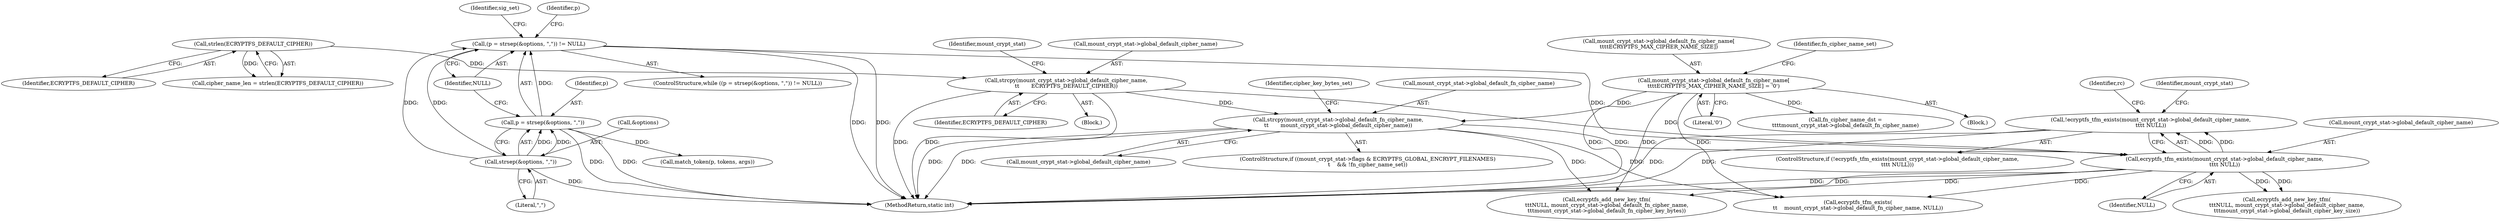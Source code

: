 digraph "0_linux_764355487ea220fdc2faf128d577d7f679b91f97_0@API" {
"1000485" [label="(Call,!ecryptfs_tfm_exists(mount_crypt_stat->global_default_cipher_name,\n\t\t\t\t NULL))"];
"1000486" [label="(Call,ecryptfs_tfm_exists(mount_crypt_stat->global_default_cipher_name,\n\t\t\t\t NULL))"];
"1000436" [label="(Call,strcpy(mount_crypt_stat->global_default_cipher_name,\n\t\t       ECRYPTFS_DEFAULT_CIPHER))"];
"1000430" [label="(Call,strlen(ECRYPTFS_DEFAULT_CIPHER))"];
"1000450" [label="(Call,strcpy(mount_crypt_stat->global_default_fn_cipher_name,\n\t\t       mount_crypt_stat->global_default_cipher_name))"];
"1000352" [label="(Call,mount_crypt_stat->global_default_fn_cipher_name[\n\t\t\t\tECRYPTFS_MAX_CIPHER_NAME_SIZE] = '\0')"];
"1000166" [label="(Call,(p = strsep(&options, \",\")) != NULL)"];
"1000167" [label="(Call,p = strsep(&options, \",\"))"];
"1000169" [label="(Call,strsep(&options, \",\"))"];
"1000529" [label="(Call,ecryptfs_add_new_key_tfm(\n\t\t\tNULL, mount_crypt_stat->global_default_fn_cipher_name,\n\t\t\tmount_crypt_stat->global_default_fn_cipher_key_bytes))"];
"1000168" [label="(Identifier,p)"];
"1000459" [label="(Identifier,cipher_key_bytes_set)"];
"1000440" [label="(Identifier,ECRYPTFS_DEFAULT_CIPHER)"];
"1000450" [label="(Call,strcpy(mount_crypt_stat->global_default_fn_cipher_name,\n\t\t       mount_crypt_stat->global_default_cipher_name))"];
"1000451" [label="(Call,mount_crypt_stat->global_default_fn_cipher_name)"];
"1000182" [label="(Call,match_token(p, tokens, args))"];
"1000486" [label="(Call,ecryptfs_tfm_exists(mount_crypt_stat->global_default_cipher_name,\n\t\t\t\t NULL))"];
"1000441" [label="(ControlStructure,if ((mount_crypt_stat->flags & ECRYPTFS_GLOBAL_ENCRYPT_FILENAMES)\n\t    && !fn_cipher_name_set))"];
"1000426" [label="(Block,)"];
"1000485" [label="(Call,!ecryptfs_tfm_exists(mount_crypt_stat->global_default_cipher_name,\n\t\t\t\t NULL))"];
"1000169" [label="(Call,strsep(&options, \",\"))"];
"1000413" [label="(Identifier,sig_set)"];
"1000360" [label="(Identifier,fn_cipher_name_set)"];
"1000170" [label="(Call,&options)"];
"1000166" [label="(Call,(p = strsep(&options, \",\")) != NULL)"];
"1000521" [label="(Call,ecryptfs_tfm_exists(\n\t\t    mount_crypt_stat->global_default_fn_cipher_name, NULL))"];
"1000493" [label="(Identifier,rc)"];
"1000353" [label="(Call,mount_crypt_stat->global_default_fn_cipher_name[\n\t\t\t\tECRYPTFS_MAX_CIPHER_NAME_SIZE])"];
"1000437" [label="(Call,mount_crypt_stat->global_default_cipher_name)"];
"1000560" [label="(MethodReturn,static int)"];
"1000517" [label="(Identifier,mount_crypt_stat)"];
"1000454" [label="(Call,mount_crypt_stat->global_default_cipher_name)"];
"1000178" [label="(Identifier,p)"];
"1000358" [label="(Literal,'\0')"];
"1000494" [label="(Call,ecryptfs_add_new_key_tfm(\n\t\t\tNULL, mount_crypt_stat->global_default_cipher_name,\n\t\t\tmount_crypt_stat->global_default_cipher_key_size))"];
"1000436" [label="(Call,strcpy(mount_crypt_stat->global_default_cipher_name,\n\t\t       ECRYPTFS_DEFAULT_CIPHER))"];
"1000352" [label="(Call,mount_crypt_stat->global_default_fn_cipher_name[\n\t\t\t\tECRYPTFS_MAX_CIPHER_NAME_SIZE] = '\0')"];
"1000428" [label="(Call,cipher_name_len = strlen(ECRYPTFS_DEFAULT_CIPHER))"];
"1000173" [label="(Identifier,NULL)"];
"1000487" [label="(Call,mount_crypt_stat->global_default_cipher_name)"];
"1000165" [label="(ControlStructure,while ((p = strsep(&options, \",\")) != NULL))"];
"1000343" [label="(Call,fn_cipher_name_dst =\n\t\t\t\tmount_crypt_stat->global_default_fn_cipher_name)"];
"1000445" [label="(Identifier,mount_crypt_stat)"];
"1000431" [label="(Identifier,ECRYPTFS_DEFAULT_CIPHER)"];
"1000490" [label="(Identifier,NULL)"];
"1000484" [label="(ControlStructure,if (!ecryptfs_tfm_exists(mount_crypt_stat->global_default_cipher_name,\n\t\t\t\t NULL)))"];
"1000167" [label="(Call,p = strsep(&options, \",\"))"];
"1000430" [label="(Call,strlen(ECRYPTFS_DEFAULT_CIPHER))"];
"1000188" [label="(Block,)"];
"1000172" [label="(Literal,\",\")"];
"1000485" -> "1000484"  [label="AST: "];
"1000485" -> "1000486"  [label="CFG: "];
"1000486" -> "1000485"  [label="AST: "];
"1000493" -> "1000485"  [label="CFG: "];
"1000517" -> "1000485"  [label="CFG: "];
"1000485" -> "1000560"  [label="DDG: "];
"1000485" -> "1000560"  [label="DDG: "];
"1000486" -> "1000485"  [label="DDG: "];
"1000486" -> "1000485"  [label="DDG: "];
"1000486" -> "1000490"  [label="CFG: "];
"1000487" -> "1000486"  [label="AST: "];
"1000490" -> "1000486"  [label="AST: "];
"1000486" -> "1000560"  [label="DDG: "];
"1000486" -> "1000560"  [label="DDG: "];
"1000436" -> "1000486"  [label="DDG: "];
"1000450" -> "1000486"  [label="DDG: "];
"1000166" -> "1000486"  [label="DDG: "];
"1000486" -> "1000494"  [label="DDG: "];
"1000486" -> "1000494"  [label="DDG: "];
"1000486" -> "1000521"  [label="DDG: "];
"1000486" -> "1000529"  [label="DDG: "];
"1000436" -> "1000426"  [label="AST: "];
"1000436" -> "1000440"  [label="CFG: "];
"1000437" -> "1000436"  [label="AST: "];
"1000440" -> "1000436"  [label="AST: "];
"1000445" -> "1000436"  [label="CFG: "];
"1000436" -> "1000560"  [label="DDG: "];
"1000436" -> "1000560"  [label="DDG: "];
"1000430" -> "1000436"  [label="DDG: "];
"1000436" -> "1000450"  [label="DDG: "];
"1000430" -> "1000428"  [label="AST: "];
"1000430" -> "1000431"  [label="CFG: "];
"1000431" -> "1000430"  [label="AST: "];
"1000428" -> "1000430"  [label="CFG: "];
"1000430" -> "1000428"  [label="DDG: "];
"1000450" -> "1000441"  [label="AST: "];
"1000450" -> "1000454"  [label="CFG: "];
"1000451" -> "1000450"  [label="AST: "];
"1000454" -> "1000450"  [label="AST: "];
"1000459" -> "1000450"  [label="CFG: "];
"1000450" -> "1000560"  [label="DDG: "];
"1000450" -> "1000560"  [label="DDG: "];
"1000352" -> "1000450"  [label="DDG: "];
"1000450" -> "1000521"  [label="DDG: "];
"1000450" -> "1000529"  [label="DDG: "];
"1000352" -> "1000188"  [label="AST: "];
"1000352" -> "1000358"  [label="CFG: "];
"1000353" -> "1000352"  [label="AST: "];
"1000358" -> "1000352"  [label="AST: "];
"1000360" -> "1000352"  [label="CFG: "];
"1000352" -> "1000560"  [label="DDG: "];
"1000352" -> "1000343"  [label="DDG: "];
"1000352" -> "1000521"  [label="DDG: "];
"1000352" -> "1000529"  [label="DDG: "];
"1000166" -> "1000165"  [label="AST: "];
"1000166" -> "1000173"  [label="CFG: "];
"1000167" -> "1000166"  [label="AST: "];
"1000173" -> "1000166"  [label="AST: "];
"1000178" -> "1000166"  [label="CFG: "];
"1000413" -> "1000166"  [label="CFG: "];
"1000166" -> "1000560"  [label="DDG: "];
"1000166" -> "1000560"  [label="DDG: "];
"1000167" -> "1000166"  [label="DDG: "];
"1000169" -> "1000166"  [label="DDG: "];
"1000169" -> "1000166"  [label="DDG: "];
"1000167" -> "1000169"  [label="CFG: "];
"1000168" -> "1000167"  [label="AST: "];
"1000169" -> "1000167"  [label="AST: "];
"1000173" -> "1000167"  [label="CFG: "];
"1000167" -> "1000560"  [label="DDG: "];
"1000167" -> "1000560"  [label="DDG: "];
"1000169" -> "1000167"  [label="DDG: "];
"1000169" -> "1000167"  [label="DDG: "];
"1000167" -> "1000182"  [label="DDG: "];
"1000169" -> "1000172"  [label="CFG: "];
"1000170" -> "1000169"  [label="AST: "];
"1000172" -> "1000169"  [label="AST: "];
"1000169" -> "1000560"  [label="DDG: "];
}
